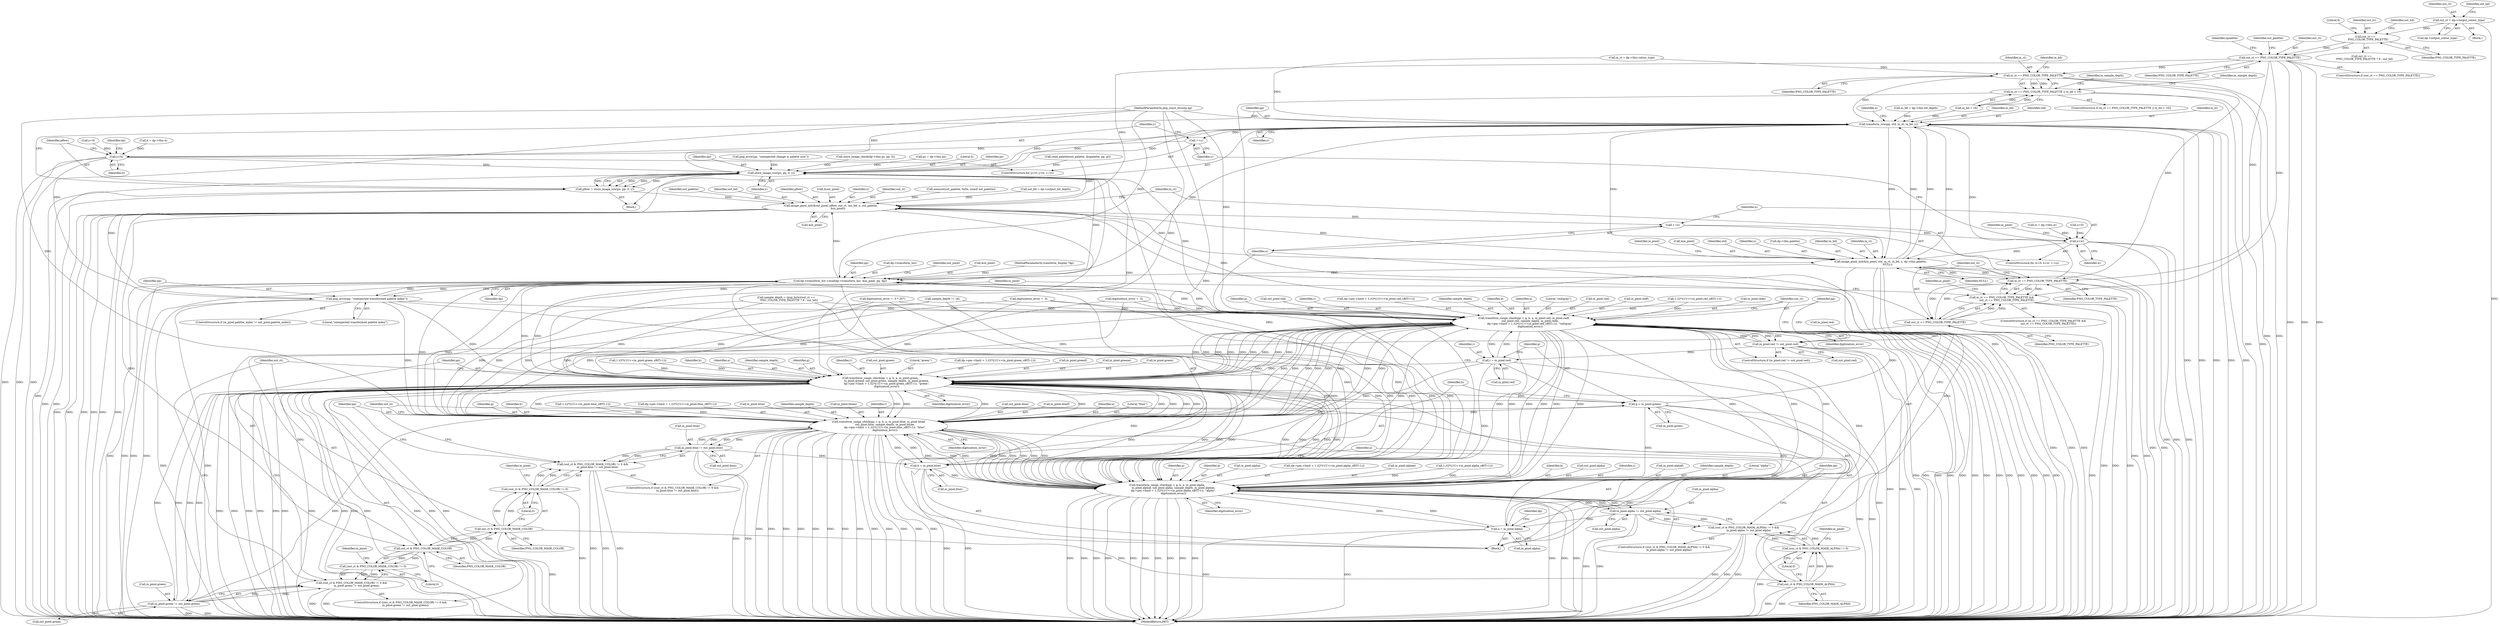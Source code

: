digraph "0_Android_9d4853418ab2f754c2b63e091c29c5529b8b86ca_148@pointer" {
"1000162" [label="(Call,out_ct = dp->output_colour_type)"];
"1000179" [label="(Call,out_ct ==\n       PNG_COLOR_TYPE_PALETTE)"];
"1000238" [label="(Call,out_ct == PNG_COLOR_TYPE_PALETTE)"];
"1000279" [label="(Call,in_ct == PNG_COLOR_TYPE_PALETTE)"];
"1000278" [label="(Call,in_ct == PNG_COLOR_TYPE_PALETTE || in_bd < 16)"];
"1000336" [label="(Call,transform_row(pp, std, in_ct, in_bd, y))"];
"1000323" [label="(Call,++y)"];
"1000320" [label="(Call,y<h)"];
"1000329" [label="(Call,store_image_row(ps, pp, 0, y))"];
"1000327" [label="(Call,pRow = store_image_row(ps, pp, 0, y))"];
"1000426" [label="(Call,image_pixel_init(&out_pixel, pRow, out_ct, out_bd, x, out_palette,\n                 &in_pixel))"];
"1000349" [label="(Call,++x)"];
"1000346" [label="(Call,x<w)"];
"1000358" [label="(Call,image_pixel_init(&in_pixel, std, in_ct, in_bd, x, dp->this.palette,\n                 NULL))"];
"1000418" [label="(Call,dp->transform_list->mod(dp->transform_list, &in_pixel, pp, dp))"];
"1000453" [label="(Call,png_error(pp, \"unexpected transformed palette index\"))"];
"1000464" [label="(Call,transform_range_check(pp, r, g, b, a, in_pixel.red, in_pixel.redf,\n               out_pixel.red, sample_depth, in_pixel.rede,\n               dp->pm->limit + 1./(2*((1U<<in_pixel.red_sBIT)-1)), \"red/gray\",\n               digitization_error))"];
"1000398" [label="(Call,r = in_pixel.red)"];
"1000516" [label="(Call,transform_range_check(pp, r, g, b, a, in_pixel.green,\n               in_pixel.greenf, out_pixel.green, sample_depth, in_pixel.greene,\n               dp->pm->limit + 1./(2*((1U<<in_pixel.green_sBIT)-1)), \"green\",\n               digitization_error))"];
"1000403" [label="(Call,g = in_pixel.green)"];
"1000568" [label="(Call,transform_range_check(pp, r, g, b, a, in_pixel.blue, in_pixel.bluef,\n               out_pixel.blue, sample_depth, in_pixel.bluee,\n               dp->pm->limit + 1./(2*((1U<<in_pixel.blue_sBIT)-1)), \"blue\",\n               digitization_error))"];
"1000408" [label="(Call,b = in_pixel.blue)"];
"1000620" [label="(Call,transform_range_check(pp, r, g, b, a, in_pixel.alpha,\n               in_pixel.alphaf, out_pixel.alpha, sample_depth, in_pixel.alphae,\n               dp->pm->limit + 1./(2*((1U<<in_pixel.alpha_sBIT)-1)), \"alpha\",\n               digitization_error))"];
"1000413" [label="(Call,a = in_pixel.alpha)"];
"1000613" [label="(Call,in_pixel.alpha != out_pixel.alpha)"];
"1000607" [label="(Call,(out_ct & PNG_COLOR_MASK_ALPHA) != 0 &&\n            in_pixel.alpha != out_pixel.alpha)"];
"1000561" [label="(Call,in_pixel.blue != out_pixel.blue)"];
"1000555" [label="(Call,(out_ct & PNG_COLOR_MASK_COLOR) != 0 &&\n            in_pixel.blue != out_pixel.blue)"];
"1000509" [label="(Call,in_pixel.green != out_pixel.green)"];
"1000503" [label="(Call,(out_ct & PNG_COLOR_MASK_COLOR) != 0 &&\n            in_pixel.green != out_pixel.green)"];
"1000457" [label="(Call,in_pixel.red != out_pixel.red)"];
"1000438" [label="(Call,in_ct == PNG_COLOR_TYPE_PALETTE)"];
"1000437" [label="(Call,in_ct == PNG_COLOR_TYPE_PALETTE &&\n            out_ct == PNG_COLOR_TYPE_PALETTE)"];
"1000441" [label="(Call,out_ct == PNG_COLOR_TYPE_PALETTE)"];
"1000505" [label="(Call,out_ct & PNG_COLOR_MASK_COLOR)"];
"1000504" [label="(Call,(out_ct & PNG_COLOR_MASK_COLOR) != 0)"];
"1000557" [label="(Call,out_ct & PNG_COLOR_MASK_COLOR)"];
"1000556" [label="(Call,(out_ct & PNG_COLOR_MASK_COLOR) != 0)"];
"1000609" [label="(Call,out_ct & PNG_COLOR_MASK_ALPHA)"];
"1000608" [label="(Call,(out_ct & PNG_COLOR_MASK_ALPHA) != 0)"];
"1000333" [label="(Identifier,y)"];
"1000580" [label="(Call,out_pixel.blue)"];
"1000556" [label="(Call,(out_ct & PNG_COLOR_MASK_COLOR) != 0)"];
"1000458" [label="(Call,in_pixel.red)"];
"1000467" [label="(Identifier,g)"];
"1000365" [label="(Call,dp->this.palette)"];
"1000327" [label="(Call,pRow = store_image_row(ps, pp, 0, y))"];
"1000320" [label="(Call,y<h)"];
"1000617" [label="(Call,out_pixel.alpha)"];
"1000507" [label="(Identifier,PNG_COLOR_MASK_COLOR)"];
"1000408" [label="(Call,b = in_pixel.blue)"];
"1000341" [label="(Identifier,y)"];
"1000427" [label="(Call,&out_pixel)"];
"1000476" [label="(Call,out_pixel.red)"];
"1000513" [label="(Call,out_pixel.green)"];
"1000568" [label="(Call,transform_range_check(pp, r, g, b, a, in_pixel.blue, in_pixel.bluef,\n               out_pixel.blue, sample_depth, in_pixel.bluee,\n               dp->pm->limit + 1./(2*((1U<<in_pixel.blue_sBIT)-1)), \"blue\",\n               digitization_error))"];
"1000311" [label="(Call,digitization_error = .5 * 257)"];
"1000164" [label="(Call,dp->output_colour_type)"];
"1000506" [label="(Identifier,out_ct)"];
"1000434" [label="(Call,&in_pixel)"];
"1000625" [label="(Identifier,a)"];
"1000615" [label="(Identifier,in_pixel)"];
"1000563" [label="(Identifier,in_pixel)"];
"1000238" [label="(Call,out_ct == PNG_COLOR_TYPE_PALETTE)"];
"1000516" [label="(Call,transform_range_check(pp, r, g, b, a, in_pixel.green,\n               in_pixel.greenf, out_pixel.green, sample_depth, in_pixel.greene,\n               dp->pm->limit + 1./(2*((1U<<in_pixel.green_sBIT)-1)), \"green\",\n               digitization_error))"];
"1000317" [label="(Call,y=0)"];
"1000541" [label="(Call,1./(2*((1U<<in_pixel.green_sBIT)-1)))"];
"1000349" [label="(Call,++x)"];
"1000561" [label="(Call,in_pixel.blue != out_pixel.blue)"];
"1000466" [label="(Identifier,r)"];
"1000162" [label="(Call,out_ct = dp->output_colour_type)"];
"1000249" [label="(Call,read_palette(out_palette, &npalette, pp, pi))"];
"1000121" [label="(Block,)"];
"1000614" [label="(Call,in_pixel.alpha)"];
"1000520" [label="(Identifier,b)"];
"1000577" [label="(Call,in_pixel.bluef)"];
"1000461" [label="(Call,out_pixel.red)"];
"1000323" [label="(Call,++y)"];
"1000432" [label="(Identifier,x)"];
"1000662" [label="(Identifier,dp)"];
"1000337" [label="(Identifier,pp)"];
"1000182" [label="(Literal,8)"];
"1000290" [label="(Identifier,in_sample_depth)"];
"1000322" [label="(Identifier,h)"];
"1000611" [label="(Identifier,PNG_COLOR_MASK_ALPHA)"];
"1000400" [label="(Call,in_pixel.red)"];
"1000266" [label="(Call,digitization_error = .5)"];
"1000483" [label="(Call,dp->pm->limit + 1./(2*((1U<<in_pixel.red_sBIT)-1)))"];
"1000573" [label="(Identifier,a)"];
"1000465" [label="(Identifier,pp)"];
"1000604" [label="(Literal,\"blue\")"];
"1000346" [label="(Call,x<w)"];
"1000362" [label="(Identifier,in_ct)"];
"1000294" [label="(Call,sample_depth != 16)"];
"1000623" [label="(Identifier,g)"];
"1000555" [label="(Call,(out_ct & PNG_COLOR_MASK_COLOR) != 0 &&\n            in_pixel.blue != out_pixel.blue)"];
"1000244" [label="(Identifier,npalette)"];
"1000331" [label="(Identifier,pp)"];
"1000263" [label="(Call,png_error(pp, \"unexpected change in palette size\"))"];
"1000479" [label="(Identifier,sample_depth)"];
"1000621" [label="(Identifier,pp)"];
"1000229" [label="(Call,store_image_check(dp->this.ps, pp, 0))"];
"1000437" [label="(Call,in_ct == PNG_COLOR_TYPE_PALETTE &&\n            out_ct == PNG_COLOR_TYPE_PALETTE)"];
"1000571" [label="(Identifier,g)"];
"1000626" [label="(Call,in_pixel.alpha)"];
"1000440" [label="(Identifier,PNG_COLOR_TYPE_PALETTE)"];
"1000442" [label="(Identifier,out_ct)"];
"1000443" [label="(Identifier,PNG_COLOR_TYPE_PALETTE)"];
"1000358" [label="(Call,image_pixel_init(&in_pixel, std, in_ct, in_bd, x, dp->this.palette,\n                 NULL))"];
"1000572" [label="(Identifier,b)"];
"1000639" [label="(Call,dp->pm->limit + 1./(2*((1U<<in_pixel.alpha_sBIT)-1)))"];
"1000410" [label="(Call,in_pixel.blue)"];
"1000511" [label="(Identifier,in_pixel)"];
"1000321" [label="(Identifier,y)"];
"1000455" [label="(Literal,\"unexpected transformed palette index\")"];
"1000343" [label="(Call,x=0)"];
"1000593" [label="(Call,1./(2*((1U<<in_pixel.blue_sBIT)-1)))"];
"1000328" [label="(Identifier,pRow)"];
"1000278" [label="(Call,in_ct == PNG_COLOR_TYPE_PALETTE || in_bd < 16)"];
"1000502" [label="(ControlStructure,if ((out_ct & PNG_COLOR_MASK_COLOR) != 0 &&\n            in_pixel.green != out_pixel.green))"];
"1000424" [label="(Identifier,pp)"];
"1000439" [label="(Identifier,in_ct)"];
"1000280" [label="(Identifier,in_ct)"];
"1000178" [label="(Call,out_ct ==\n       PNG_COLOR_TYPE_PALETTE ? 8 : out_bd)"];
"1000558" [label="(Identifier,out_ct)"];
"1000553" [label="(Identifier,digitization_error)"];
"1000430" [label="(Identifier,out_ct)"];
"1000468" [label="(Identifier,b)"];
"1000240" [label="(Identifier,PNG_COLOR_TYPE_PALETTE)"];
"1000510" [label="(Call,in_pixel.green)"];
"1000272" [label="(Call,memset(out_palette, 0x5e, sizeof out_palette))"];
"1000667" [label="(MethodReturn,RET)"];
"1000419" [label="(Call,dp->transform_list)"];
"1000168" [label="(Call,out_bd = dp->output_bit_depth)"];
"1000180" [label="(Identifier,out_ct)"];
"1000636" [label="(Call,in_pixel.alphae)"];
"1000373" [label="(Identifier,in_pixel)"];
"1000501" [label="(Identifier,digitization_error)"];
"1000587" [label="(Call,dp->pm->limit + 1./(2*((1U<<in_pixel.blue_sBIT)-1)))"];
"1000517" [label="(Identifier,pp)"];
"1000360" [label="(Identifier,in_pixel)"];
"1000282" [label="(Call,in_bd < 16)"];
"1000370" [label="(Identifier,NULL)"];
"1000344" [label="(Identifier,x)"];
"1000329" [label="(Call,store_image_row(ps, pp, 0, y))"];
"1000363" [label="(Identifier,in_bd)"];
"1000521" [label="(Identifier,a)"];
"1000531" [label="(Identifier,sample_depth)"];
"1000554" [label="(ControlStructure,if ((out_ct & PNG_COLOR_MASK_COLOR) != 0 &&\n            in_pixel.blue != out_pixel.blue))"];
"1000503" [label="(Call,(out_ct & PNG_COLOR_MASK_COLOR) != 0 &&\n            in_pixel.green != out_pixel.green)"];
"1000237" [label="(ControlStructure,if (out_ct == PNG_COLOR_TYPE_PALETTE))"];
"1000415" [label="(Call,in_pixel.alpha)"];
"1000425" [label="(Identifier,dp)"];
"1000420" [label="(Identifier,dp)"];
"1000519" [label="(Identifier,g)"];
"1000130" [label="(Call,in_ct = dp->this.colour_type)"];
"1000347" [label="(Identifier,x)"];
"1000146" [label="(Call,w = dp->this.w)"];
"1000518" [label="(Identifier,r)"];
"1000340" [label="(Identifier,in_bd)"];
"1000433" [label="(Identifier,out_palette)"];
"1000459" [label="(Identifier,in_pixel)"];
"1000414" [label="(Identifier,a)"];
"1000426" [label="(Call,image_pixel_init(&out_pixel, pRow, out_ct, out_bd, x, out_palette,\n                 &in_pixel))"];
"1000348" [label="(Identifier,w)"];
"1000409" [label="(Identifier,b)"];
"1000606" [label="(ControlStructure,if ((out_ct & PNG_COLOR_MASK_ALPHA) != 0 &&\n            in_pixel.alpha != out_pixel.alpha))"];
"1000413" [label="(Call,a = in_pixel.alpha)"];
"1000445" [label="(ControlStructure,if (in_pixel.palette_index != out_pixel.palette_index))"];
"1000403" [label="(Call,g = in_pixel.green)"];
"1000183" [label="(Identifier,out_bd)"];
"1000645" [label="(Call,1./(2*((1U<<in_pixel.alpha_sBIT)-1)))"];
"1000505" [label="(Call,out_ct & PNG_COLOR_MASK_COLOR)"];
"1000338" [label="(Identifier,std)"];
"1000612" [label="(Literal,0)"];
"1000119" [label="(MethodParameterIn,png_const_structp pp)"];
"1000418" [label="(Call,dp->transform_list->mod(dp->transform_list, &in_pixel, pp, dp))"];
"1000163" [label="(Identifier,out_ct)"];
"1000283" [label="(Identifier,in_bd)"];
"1000469" [label="(Identifier,a)"];
"1000500" [label="(Literal,\"red/gray\")"];
"1000509" [label="(Call,in_pixel.green != out_pixel.green)"];
"1000273" [label="(Identifier,out_palette)"];
"1000399" [label="(Identifier,r)"];
"1000431" [label="(Identifier,out_bd)"];
"1000620" [label="(Call,transform_range_check(pp, r, g, b, a, in_pixel.alpha,\n               in_pixel.alphaf, out_pixel.alpha, sample_depth, in_pixel.alphae,\n               dp->pm->limit + 1./(2*((1U<<in_pixel.alpha_sBIT)-1)), \"alpha\",\n               digitization_error))"];
"1000528" [label="(Call,out_pixel.green)"];
"1000552" [label="(Literal,\"green\")"];
"1000339" [label="(Identifier,in_ct)"];
"1000324" [label="(Identifier,y)"];
"1000470" [label="(Call,in_pixel.red)"];
"1000359" [label="(Call,&in_pixel)"];
"1000624" [label="(Identifier,b)"];
"1000181" [label="(Identifier,PNG_COLOR_TYPE_PALETTE)"];
"1000632" [label="(Call,out_pixel.alpha)"];
"1000562" [label="(Call,in_pixel.blue)"];
"1000404" [label="(Identifier,g)"];
"1000560" [label="(Literal,0)"];
"1000179" [label="(Call,out_ct ==\n       PNG_COLOR_TYPE_PALETTE)"];
"1000428" [label="(Identifier,out_pixel)"];
"1000325" [label="(Block,)"];
"1000622" [label="(Identifier,r)"];
"1000473" [label="(Call,in_pixel.redf)"];
"1000565" [label="(Call,out_pixel.blue)"];
"1000307" [label="(Call,digitization_error = .5)"];
"1000422" [label="(Call,&in_pixel)"];
"1000138" [label="(Call,in_bd = dp->this.bit_depth)"];
"1000350" [label="(Identifier,x)"];
"1000429" [label="(Identifier,pRow)"];
"1000629" [label="(Call,in_pixel.alphaf)"];
"1000557" [label="(Call,out_ct & PNG_COLOR_MASK_COLOR)"];
"1000174" [label="(Call,sample_depth = (png_byte)(out_ct ==\n       PNG_COLOR_TYPE_PALETTE ? 8 : out_bd))"];
"1000535" [label="(Call,dp->pm->limit + 1./(2*((1U<<in_pixel.green_sBIT)-1)))"];
"1000574" [label="(Call,in_pixel.blue)"];
"1000525" [label="(Call,in_pixel.greenf)"];
"1000610" [label="(Identifier,out_ct)"];
"1000657" [label="(Identifier,digitization_error)"];
"1000448" [label="(Identifier,in_pixel)"];
"1000456" [label="(ControlStructure,if (in_pixel.red != out_pixel.red))"];
"1000342" [label="(ControlStructure,for (x=0; x<w; ++x))"];
"1000583" [label="(Identifier,sample_depth)"];
"1000398" [label="(Call,r = in_pixel.red)"];
"1000489" [label="(Call,1./(2*((1U<<in_pixel.red_sBIT)-1)))"];
"1000504" [label="(Call,(out_ct & PNG_COLOR_MASK_COLOR) != 0)"];
"1000281" [label="(Identifier,PNG_COLOR_TYPE_PALETTE)"];
"1000457" [label="(Call,in_pixel.red != out_pixel.red)"];
"1000405" [label="(Call,in_pixel.green)"];
"1000438" [label="(Call,in_ct == PNG_COLOR_TYPE_PALETTE)"];
"1000454" [label="(Identifier,pp)"];
"1000613" [label="(Call,in_pixel.alpha != out_pixel.alpha)"];
"1000635" [label="(Identifier,sample_depth)"];
"1000169" [label="(Identifier,out_bd)"];
"1000609" [label="(Call,out_ct & PNG_COLOR_MASK_ALPHA)"];
"1000584" [label="(Call,in_pixel.bluee)"];
"1000453" [label="(Call,png_error(pp, \"unexpected transformed palette index\"))"];
"1000569" [label="(Identifier,pp)"];
"1000441" [label="(Call,out_ct == PNG_COLOR_TYPE_PALETTE)"];
"1000436" [label="(ControlStructure,if (in_ct == PNG_COLOR_TYPE_PALETTE &&\n            out_ct == PNG_COLOR_TYPE_PALETTE))"];
"1000122" [label="(Call,ps = dp->this.ps)"];
"1000605" [label="(Identifier,digitization_error)"];
"1000279" [label="(Call,in_ct == PNG_COLOR_TYPE_PALETTE)"];
"1000480" [label="(Call,in_pixel.rede)"];
"1000508" [label="(Literal,0)"];
"1000336" [label="(Call,transform_row(pp, std, in_ct, in_bd, y))"];
"1000464" [label="(Call,transform_range_check(pp, r, g, b, a, in_pixel.red, in_pixel.redf,\n               out_pixel.red, sample_depth, in_pixel.rede,\n               dp->pm->limit + 1./(2*((1U<<in_pixel.red_sBIT)-1)), \"red/gray\",\n               digitization_error))"];
"1000607" [label="(Call,(out_ct & PNG_COLOR_MASK_ALPHA) != 0 &&\n            in_pixel.alpha != out_pixel.alpha)"];
"1000570" [label="(Identifier,r)"];
"1000361" [label="(Identifier,std)"];
"1000286" [label="(Identifier,in_sample_depth)"];
"1000332" [label="(Literal,0)"];
"1000330" [label="(Identifier,ps)"];
"1000154" [label="(Call,h = dp->this.h)"];
"1000118" [label="(MethodParameterIn,transform_display *dp)"];
"1000559" [label="(Identifier,PNG_COLOR_MASK_COLOR)"];
"1000316" [label="(ControlStructure,for (y=0; y<h; ++y))"];
"1000277" [label="(ControlStructure,if (in_ct == PNG_COLOR_TYPE_PALETTE || in_bd < 16))"];
"1000532" [label="(Call,in_pixel.greene)"];
"1000351" [label="(Block,)"];
"1000656" [label="(Literal,\"alpha\")"];
"1000608" [label="(Call,(out_ct & PNG_COLOR_MASK_ALPHA) != 0)"];
"1000239" [label="(Identifier,out_ct)"];
"1000522" [label="(Call,in_pixel.green)"];
"1000364" [label="(Identifier,x)"];
"1000162" -> "1000121"  [label="AST: "];
"1000162" -> "1000164"  [label="CFG: "];
"1000163" -> "1000162"  [label="AST: "];
"1000164" -> "1000162"  [label="AST: "];
"1000169" -> "1000162"  [label="CFG: "];
"1000162" -> "1000667"  [label="DDG: "];
"1000162" -> "1000179"  [label="DDG: "];
"1000179" -> "1000178"  [label="AST: "];
"1000179" -> "1000181"  [label="CFG: "];
"1000180" -> "1000179"  [label="AST: "];
"1000181" -> "1000179"  [label="AST: "];
"1000182" -> "1000179"  [label="CFG: "];
"1000183" -> "1000179"  [label="CFG: "];
"1000179" -> "1000238"  [label="DDG: "];
"1000179" -> "1000238"  [label="DDG: "];
"1000238" -> "1000237"  [label="AST: "];
"1000238" -> "1000240"  [label="CFG: "];
"1000239" -> "1000238"  [label="AST: "];
"1000240" -> "1000238"  [label="AST: "];
"1000244" -> "1000238"  [label="CFG: "];
"1000273" -> "1000238"  [label="CFG: "];
"1000238" -> "1000667"  [label="DDG: "];
"1000238" -> "1000667"  [label="DDG: "];
"1000238" -> "1000667"  [label="DDG: "];
"1000238" -> "1000279"  [label="DDG: "];
"1000238" -> "1000426"  [label="DDG: "];
"1000238" -> "1000438"  [label="DDG: "];
"1000238" -> "1000437"  [label="DDG: "];
"1000279" -> "1000278"  [label="AST: "];
"1000279" -> "1000281"  [label="CFG: "];
"1000280" -> "1000279"  [label="AST: "];
"1000281" -> "1000279"  [label="AST: "];
"1000283" -> "1000279"  [label="CFG: "];
"1000278" -> "1000279"  [label="CFG: "];
"1000279" -> "1000667"  [label="DDG: "];
"1000279" -> "1000667"  [label="DDG: "];
"1000279" -> "1000278"  [label="DDG: "];
"1000279" -> "1000278"  [label="DDG: "];
"1000130" -> "1000279"  [label="DDG: "];
"1000279" -> "1000336"  [label="DDG: "];
"1000279" -> "1000438"  [label="DDG: "];
"1000278" -> "1000277"  [label="AST: "];
"1000278" -> "1000282"  [label="CFG: "];
"1000282" -> "1000278"  [label="AST: "];
"1000286" -> "1000278"  [label="CFG: "];
"1000290" -> "1000278"  [label="CFG: "];
"1000278" -> "1000667"  [label="DDG: "];
"1000278" -> "1000667"  [label="DDG: "];
"1000278" -> "1000667"  [label="DDG: "];
"1000282" -> "1000278"  [label="DDG: "];
"1000282" -> "1000278"  [label="DDG: "];
"1000336" -> "1000325"  [label="AST: "];
"1000336" -> "1000341"  [label="CFG: "];
"1000337" -> "1000336"  [label="AST: "];
"1000338" -> "1000336"  [label="AST: "];
"1000339" -> "1000336"  [label="AST: "];
"1000340" -> "1000336"  [label="AST: "];
"1000341" -> "1000336"  [label="AST: "];
"1000344" -> "1000336"  [label="CFG: "];
"1000336" -> "1000667"  [label="DDG: "];
"1000336" -> "1000667"  [label="DDG: "];
"1000336" -> "1000667"  [label="DDG: "];
"1000336" -> "1000667"  [label="DDG: "];
"1000336" -> "1000667"  [label="DDG: "];
"1000336" -> "1000323"  [label="DDG: "];
"1000336" -> "1000329"  [label="DDG: "];
"1000329" -> "1000336"  [label="DDG: "];
"1000329" -> "1000336"  [label="DDG: "];
"1000119" -> "1000336"  [label="DDG: "];
"1000358" -> "1000336"  [label="DDG: "];
"1000358" -> "1000336"  [label="DDG: "];
"1000438" -> "1000336"  [label="DDG: "];
"1000130" -> "1000336"  [label="DDG: "];
"1000138" -> "1000336"  [label="DDG: "];
"1000282" -> "1000336"  [label="DDG: "];
"1000336" -> "1000358"  [label="DDG: "];
"1000336" -> "1000358"  [label="DDG: "];
"1000336" -> "1000358"  [label="DDG: "];
"1000336" -> "1000418"  [label="DDG: "];
"1000323" -> "1000316"  [label="AST: "];
"1000323" -> "1000324"  [label="CFG: "];
"1000324" -> "1000323"  [label="AST: "];
"1000321" -> "1000323"  [label="CFG: "];
"1000323" -> "1000320"  [label="DDG: "];
"1000320" -> "1000316"  [label="AST: "];
"1000320" -> "1000322"  [label="CFG: "];
"1000321" -> "1000320"  [label="AST: "];
"1000322" -> "1000320"  [label="AST: "];
"1000328" -> "1000320"  [label="CFG: "];
"1000662" -> "1000320"  [label="CFG: "];
"1000320" -> "1000667"  [label="DDG: "];
"1000320" -> "1000667"  [label="DDG: "];
"1000320" -> "1000667"  [label="DDG: "];
"1000317" -> "1000320"  [label="DDG: "];
"1000154" -> "1000320"  [label="DDG: "];
"1000320" -> "1000329"  [label="DDG: "];
"1000329" -> "1000327"  [label="AST: "];
"1000329" -> "1000333"  [label="CFG: "];
"1000330" -> "1000329"  [label="AST: "];
"1000331" -> "1000329"  [label="AST: "];
"1000332" -> "1000329"  [label="AST: "];
"1000333" -> "1000329"  [label="AST: "];
"1000327" -> "1000329"  [label="CFG: "];
"1000329" -> "1000667"  [label="DDG: "];
"1000329" -> "1000327"  [label="DDG: "];
"1000329" -> "1000327"  [label="DDG: "];
"1000329" -> "1000327"  [label="DDG: "];
"1000329" -> "1000327"  [label="DDG: "];
"1000122" -> "1000329"  [label="DDG: "];
"1000620" -> "1000329"  [label="DDG: "];
"1000263" -> "1000329"  [label="DDG: "];
"1000418" -> "1000329"  [label="DDG: "];
"1000453" -> "1000329"  [label="DDG: "];
"1000568" -> "1000329"  [label="DDG: "];
"1000464" -> "1000329"  [label="DDG: "];
"1000249" -> "1000329"  [label="DDG: "];
"1000229" -> "1000329"  [label="DDG: "];
"1000516" -> "1000329"  [label="DDG: "];
"1000119" -> "1000329"  [label="DDG: "];
"1000327" -> "1000325"  [label="AST: "];
"1000328" -> "1000327"  [label="AST: "];
"1000337" -> "1000327"  [label="CFG: "];
"1000327" -> "1000667"  [label="DDG: "];
"1000327" -> "1000667"  [label="DDG: "];
"1000327" -> "1000426"  [label="DDG: "];
"1000426" -> "1000351"  [label="AST: "];
"1000426" -> "1000434"  [label="CFG: "];
"1000427" -> "1000426"  [label="AST: "];
"1000429" -> "1000426"  [label="AST: "];
"1000430" -> "1000426"  [label="AST: "];
"1000431" -> "1000426"  [label="AST: "];
"1000432" -> "1000426"  [label="AST: "];
"1000433" -> "1000426"  [label="AST: "];
"1000434" -> "1000426"  [label="AST: "];
"1000439" -> "1000426"  [label="CFG: "];
"1000426" -> "1000667"  [label="DDG: "];
"1000426" -> "1000667"  [label="DDG: "];
"1000426" -> "1000667"  [label="DDG: "];
"1000426" -> "1000667"  [label="DDG: "];
"1000426" -> "1000667"  [label="DDG: "];
"1000426" -> "1000667"  [label="DDG: "];
"1000426" -> "1000349"  [label="DDG: "];
"1000426" -> "1000358"  [label="DDG: "];
"1000609" -> "1000426"  [label="DDG: "];
"1000168" -> "1000426"  [label="DDG: "];
"1000358" -> "1000426"  [label="DDG: "];
"1000272" -> "1000426"  [label="DDG: "];
"1000249" -> "1000426"  [label="DDG: "];
"1000418" -> "1000426"  [label="DDG: "];
"1000426" -> "1000441"  [label="DDG: "];
"1000426" -> "1000505"  [label="DDG: "];
"1000349" -> "1000342"  [label="AST: "];
"1000349" -> "1000350"  [label="CFG: "];
"1000350" -> "1000349"  [label="AST: "];
"1000347" -> "1000349"  [label="CFG: "];
"1000349" -> "1000346"  [label="DDG: "];
"1000346" -> "1000342"  [label="AST: "];
"1000346" -> "1000348"  [label="CFG: "];
"1000347" -> "1000346"  [label="AST: "];
"1000348" -> "1000346"  [label="AST: "];
"1000360" -> "1000346"  [label="CFG: "];
"1000324" -> "1000346"  [label="CFG: "];
"1000346" -> "1000667"  [label="DDG: "];
"1000346" -> "1000667"  [label="DDG: "];
"1000346" -> "1000667"  [label="DDG: "];
"1000343" -> "1000346"  [label="DDG: "];
"1000146" -> "1000346"  [label="DDG: "];
"1000346" -> "1000358"  [label="DDG: "];
"1000358" -> "1000351"  [label="AST: "];
"1000358" -> "1000370"  [label="CFG: "];
"1000359" -> "1000358"  [label="AST: "];
"1000361" -> "1000358"  [label="AST: "];
"1000362" -> "1000358"  [label="AST: "];
"1000363" -> "1000358"  [label="AST: "];
"1000364" -> "1000358"  [label="AST: "];
"1000365" -> "1000358"  [label="AST: "];
"1000370" -> "1000358"  [label="AST: "];
"1000373" -> "1000358"  [label="CFG: "];
"1000358" -> "1000667"  [label="DDG: "];
"1000358" -> "1000667"  [label="DDG: "];
"1000358" -> "1000667"  [label="DDG: "];
"1000358" -> "1000667"  [label="DDG: "];
"1000358" -> "1000667"  [label="DDG: "];
"1000438" -> "1000358"  [label="DDG: "];
"1000358" -> "1000418"  [label="DDG: "];
"1000358" -> "1000438"  [label="DDG: "];
"1000418" -> "1000351"  [label="AST: "];
"1000418" -> "1000425"  [label="CFG: "];
"1000419" -> "1000418"  [label="AST: "];
"1000422" -> "1000418"  [label="AST: "];
"1000424" -> "1000418"  [label="AST: "];
"1000425" -> "1000418"  [label="AST: "];
"1000428" -> "1000418"  [label="CFG: "];
"1000418" -> "1000667"  [label="DDG: "];
"1000418" -> "1000667"  [label="DDG: "];
"1000418" -> "1000667"  [label="DDG: "];
"1000418" -> "1000667"  [label="DDG: "];
"1000620" -> "1000418"  [label="DDG: "];
"1000453" -> "1000418"  [label="DDG: "];
"1000568" -> "1000418"  [label="DDG: "];
"1000464" -> "1000418"  [label="DDG: "];
"1000516" -> "1000418"  [label="DDG: "];
"1000119" -> "1000418"  [label="DDG: "];
"1000118" -> "1000418"  [label="DDG: "];
"1000418" -> "1000453"  [label="DDG: "];
"1000418" -> "1000464"  [label="DDG: "];
"1000418" -> "1000516"  [label="DDG: "];
"1000418" -> "1000568"  [label="DDG: "];
"1000418" -> "1000620"  [label="DDG: "];
"1000453" -> "1000445"  [label="AST: "];
"1000453" -> "1000455"  [label="CFG: "];
"1000454" -> "1000453"  [label="AST: "];
"1000455" -> "1000453"  [label="AST: "];
"1000459" -> "1000453"  [label="CFG: "];
"1000453" -> "1000667"  [label="DDG: "];
"1000453" -> "1000667"  [label="DDG: "];
"1000119" -> "1000453"  [label="DDG: "];
"1000453" -> "1000464"  [label="DDG: "];
"1000453" -> "1000516"  [label="DDG: "];
"1000453" -> "1000568"  [label="DDG: "];
"1000453" -> "1000620"  [label="DDG: "];
"1000464" -> "1000456"  [label="AST: "];
"1000464" -> "1000501"  [label="CFG: "];
"1000465" -> "1000464"  [label="AST: "];
"1000466" -> "1000464"  [label="AST: "];
"1000467" -> "1000464"  [label="AST: "];
"1000468" -> "1000464"  [label="AST: "];
"1000469" -> "1000464"  [label="AST: "];
"1000470" -> "1000464"  [label="AST: "];
"1000473" -> "1000464"  [label="AST: "];
"1000476" -> "1000464"  [label="AST: "];
"1000479" -> "1000464"  [label="AST: "];
"1000480" -> "1000464"  [label="AST: "];
"1000483" -> "1000464"  [label="AST: "];
"1000500" -> "1000464"  [label="AST: "];
"1000501" -> "1000464"  [label="AST: "];
"1000506" -> "1000464"  [label="CFG: "];
"1000464" -> "1000667"  [label="DDG: "];
"1000464" -> "1000667"  [label="DDG: "];
"1000464" -> "1000667"  [label="DDG: "];
"1000464" -> "1000667"  [label="DDG: "];
"1000464" -> "1000667"  [label="DDG: "];
"1000464" -> "1000667"  [label="DDG: "];
"1000464" -> "1000667"  [label="DDG: "];
"1000464" -> "1000667"  [label="DDG: "];
"1000464" -> "1000667"  [label="DDG: "];
"1000464" -> "1000667"  [label="DDG: "];
"1000464" -> "1000667"  [label="DDG: "];
"1000464" -> "1000667"  [label="DDG: "];
"1000464" -> "1000667"  [label="DDG: "];
"1000464" -> "1000398"  [label="DDG: "];
"1000464" -> "1000457"  [label="DDG: "];
"1000464" -> "1000457"  [label="DDG: "];
"1000119" -> "1000464"  [label="DDG: "];
"1000398" -> "1000464"  [label="DDG: "];
"1000403" -> "1000464"  [label="DDG: "];
"1000408" -> "1000464"  [label="DDG: "];
"1000413" -> "1000464"  [label="DDG: "];
"1000457" -> "1000464"  [label="DDG: "];
"1000457" -> "1000464"  [label="DDG: "];
"1000568" -> "1000464"  [label="DDG: "];
"1000568" -> "1000464"  [label="DDG: "];
"1000516" -> "1000464"  [label="DDG: "];
"1000516" -> "1000464"  [label="DDG: "];
"1000620" -> "1000464"  [label="DDG: "];
"1000620" -> "1000464"  [label="DDG: "];
"1000294" -> "1000464"  [label="DDG: "];
"1000174" -> "1000464"  [label="DDG: "];
"1000489" -> "1000464"  [label="DDG: "];
"1000489" -> "1000464"  [label="DDG: "];
"1000266" -> "1000464"  [label="DDG: "];
"1000307" -> "1000464"  [label="DDG: "];
"1000311" -> "1000464"  [label="DDG: "];
"1000464" -> "1000516"  [label="DDG: "];
"1000464" -> "1000516"  [label="DDG: "];
"1000464" -> "1000516"  [label="DDG: "];
"1000464" -> "1000516"  [label="DDG: "];
"1000464" -> "1000516"  [label="DDG: "];
"1000464" -> "1000516"  [label="DDG: "];
"1000464" -> "1000516"  [label="DDG: "];
"1000464" -> "1000568"  [label="DDG: "];
"1000464" -> "1000568"  [label="DDG: "];
"1000464" -> "1000568"  [label="DDG: "];
"1000464" -> "1000568"  [label="DDG: "];
"1000464" -> "1000568"  [label="DDG: "];
"1000464" -> "1000568"  [label="DDG: "];
"1000464" -> "1000568"  [label="DDG: "];
"1000464" -> "1000620"  [label="DDG: "];
"1000464" -> "1000620"  [label="DDG: "];
"1000464" -> "1000620"  [label="DDG: "];
"1000464" -> "1000620"  [label="DDG: "];
"1000464" -> "1000620"  [label="DDG: "];
"1000464" -> "1000620"  [label="DDG: "];
"1000464" -> "1000620"  [label="DDG: "];
"1000398" -> "1000351"  [label="AST: "];
"1000398" -> "1000400"  [label="CFG: "];
"1000399" -> "1000398"  [label="AST: "];
"1000400" -> "1000398"  [label="AST: "];
"1000404" -> "1000398"  [label="CFG: "];
"1000398" -> "1000667"  [label="DDG: "];
"1000457" -> "1000398"  [label="DDG: "];
"1000398" -> "1000516"  [label="DDG: "];
"1000398" -> "1000568"  [label="DDG: "];
"1000398" -> "1000620"  [label="DDG: "];
"1000516" -> "1000502"  [label="AST: "];
"1000516" -> "1000553"  [label="CFG: "];
"1000517" -> "1000516"  [label="AST: "];
"1000518" -> "1000516"  [label="AST: "];
"1000519" -> "1000516"  [label="AST: "];
"1000520" -> "1000516"  [label="AST: "];
"1000521" -> "1000516"  [label="AST: "];
"1000522" -> "1000516"  [label="AST: "];
"1000525" -> "1000516"  [label="AST: "];
"1000528" -> "1000516"  [label="AST: "];
"1000531" -> "1000516"  [label="AST: "];
"1000532" -> "1000516"  [label="AST: "];
"1000535" -> "1000516"  [label="AST: "];
"1000552" -> "1000516"  [label="AST: "];
"1000553" -> "1000516"  [label="AST: "];
"1000558" -> "1000516"  [label="CFG: "];
"1000516" -> "1000667"  [label="DDG: "];
"1000516" -> "1000667"  [label="DDG: "];
"1000516" -> "1000667"  [label="DDG: "];
"1000516" -> "1000667"  [label="DDG: "];
"1000516" -> "1000667"  [label="DDG: "];
"1000516" -> "1000667"  [label="DDG: "];
"1000516" -> "1000667"  [label="DDG: "];
"1000516" -> "1000667"  [label="DDG: "];
"1000516" -> "1000667"  [label="DDG: "];
"1000516" -> "1000667"  [label="DDG: "];
"1000516" -> "1000667"  [label="DDG: "];
"1000516" -> "1000667"  [label="DDG: "];
"1000516" -> "1000667"  [label="DDG: "];
"1000516" -> "1000403"  [label="DDG: "];
"1000516" -> "1000509"  [label="DDG: "];
"1000516" -> "1000509"  [label="DDG: "];
"1000119" -> "1000516"  [label="DDG: "];
"1000403" -> "1000516"  [label="DDG: "];
"1000408" -> "1000516"  [label="DDG: "];
"1000413" -> "1000516"  [label="DDG: "];
"1000509" -> "1000516"  [label="DDG: "];
"1000509" -> "1000516"  [label="DDG: "];
"1000568" -> "1000516"  [label="DDG: "];
"1000568" -> "1000516"  [label="DDG: "];
"1000620" -> "1000516"  [label="DDG: "];
"1000620" -> "1000516"  [label="DDG: "];
"1000294" -> "1000516"  [label="DDG: "];
"1000174" -> "1000516"  [label="DDG: "];
"1000541" -> "1000516"  [label="DDG: "];
"1000541" -> "1000516"  [label="DDG: "];
"1000266" -> "1000516"  [label="DDG: "];
"1000307" -> "1000516"  [label="DDG: "];
"1000311" -> "1000516"  [label="DDG: "];
"1000516" -> "1000568"  [label="DDG: "];
"1000516" -> "1000568"  [label="DDG: "];
"1000516" -> "1000568"  [label="DDG: "];
"1000516" -> "1000568"  [label="DDG: "];
"1000516" -> "1000568"  [label="DDG: "];
"1000516" -> "1000568"  [label="DDG: "];
"1000516" -> "1000568"  [label="DDG: "];
"1000516" -> "1000620"  [label="DDG: "];
"1000516" -> "1000620"  [label="DDG: "];
"1000516" -> "1000620"  [label="DDG: "];
"1000516" -> "1000620"  [label="DDG: "];
"1000516" -> "1000620"  [label="DDG: "];
"1000516" -> "1000620"  [label="DDG: "];
"1000516" -> "1000620"  [label="DDG: "];
"1000403" -> "1000351"  [label="AST: "];
"1000403" -> "1000405"  [label="CFG: "];
"1000404" -> "1000403"  [label="AST: "];
"1000405" -> "1000403"  [label="AST: "];
"1000409" -> "1000403"  [label="CFG: "];
"1000403" -> "1000667"  [label="DDG: "];
"1000403" -> "1000667"  [label="DDG: "];
"1000509" -> "1000403"  [label="DDG: "];
"1000403" -> "1000568"  [label="DDG: "];
"1000403" -> "1000620"  [label="DDG: "];
"1000568" -> "1000554"  [label="AST: "];
"1000568" -> "1000605"  [label="CFG: "];
"1000569" -> "1000568"  [label="AST: "];
"1000570" -> "1000568"  [label="AST: "];
"1000571" -> "1000568"  [label="AST: "];
"1000572" -> "1000568"  [label="AST: "];
"1000573" -> "1000568"  [label="AST: "];
"1000574" -> "1000568"  [label="AST: "];
"1000577" -> "1000568"  [label="AST: "];
"1000580" -> "1000568"  [label="AST: "];
"1000583" -> "1000568"  [label="AST: "];
"1000584" -> "1000568"  [label="AST: "];
"1000587" -> "1000568"  [label="AST: "];
"1000604" -> "1000568"  [label="AST: "];
"1000605" -> "1000568"  [label="AST: "];
"1000610" -> "1000568"  [label="CFG: "];
"1000568" -> "1000667"  [label="DDG: "];
"1000568" -> "1000667"  [label="DDG: "];
"1000568" -> "1000667"  [label="DDG: "];
"1000568" -> "1000667"  [label="DDG: "];
"1000568" -> "1000667"  [label="DDG: "];
"1000568" -> "1000667"  [label="DDG: "];
"1000568" -> "1000667"  [label="DDG: "];
"1000568" -> "1000667"  [label="DDG: "];
"1000568" -> "1000667"  [label="DDG: "];
"1000568" -> "1000667"  [label="DDG: "];
"1000568" -> "1000667"  [label="DDG: "];
"1000568" -> "1000667"  [label="DDG: "];
"1000568" -> "1000667"  [label="DDG: "];
"1000568" -> "1000408"  [label="DDG: "];
"1000568" -> "1000561"  [label="DDG: "];
"1000568" -> "1000561"  [label="DDG: "];
"1000119" -> "1000568"  [label="DDG: "];
"1000408" -> "1000568"  [label="DDG: "];
"1000413" -> "1000568"  [label="DDG: "];
"1000561" -> "1000568"  [label="DDG: "];
"1000561" -> "1000568"  [label="DDG: "];
"1000620" -> "1000568"  [label="DDG: "];
"1000620" -> "1000568"  [label="DDG: "];
"1000294" -> "1000568"  [label="DDG: "];
"1000174" -> "1000568"  [label="DDG: "];
"1000593" -> "1000568"  [label="DDG: "];
"1000593" -> "1000568"  [label="DDG: "];
"1000266" -> "1000568"  [label="DDG: "];
"1000307" -> "1000568"  [label="DDG: "];
"1000311" -> "1000568"  [label="DDG: "];
"1000568" -> "1000620"  [label="DDG: "];
"1000568" -> "1000620"  [label="DDG: "];
"1000568" -> "1000620"  [label="DDG: "];
"1000568" -> "1000620"  [label="DDG: "];
"1000568" -> "1000620"  [label="DDG: "];
"1000568" -> "1000620"  [label="DDG: "];
"1000568" -> "1000620"  [label="DDG: "];
"1000408" -> "1000351"  [label="AST: "];
"1000408" -> "1000410"  [label="CFG: "];
"1000409" -> "1000408"  [label="AST: "];
"1000410" -> "1000408"  [label="AST: "];
"1000414" -> "1000408"  [label="CFG: "];
"1000408" -> "1000667"  [label="DDG: "];
"1000408" -> "1000667"  [label="DDG: "];
"1000561" -> "1000408"  [label="DDG: "];
"1000408" -> "1000620"  [label="DDG: "];
"1000620" -> "1000606"  [label="AST: "];
"1000620" -> "1000657"  [label="CFG: "];
"1000621" -> "1000620"  [label="AST: "];
"1000622" -> "1000620"  [label="AST: "];
"1000623" -> "1000620"  [label="AST: "];
"1000624" -> "1000620"  [label="AST: "];
"1000625" -> "1000620"  [label="AST: "];
"1000626" -> "1000620"  [label="AST: "];
"1000629" -> "1000620"  [label="AST: "];
"1000632" -> "1000620"  [label="AST: "];
"1000635" -> "1000620"  [label="AST: "];
"1000636" -> "1000620"  [label="AST: "];
"1000639" -> "1000620"  [label="AST: "];
"1000656" -> "1000620"  [label="AST: "];
"1000657" -> "1000620"  [label="AST: "];
"1000350" -> "1000620"  [label="CFG: "];
"1000620" -> "1000667"  [label="DDG: "];
"1000620" -> "1000667"  [label="DDG: "];
"1000620" -> "1000667"  [label="DDG: "];
"1000620" -> "1000667"  [label="DDG: "];
"1000620" -> "1000667"  [label="DDG: "];
"1000620" -> "1000667"  [label="DDG: "];
"1000620" -> "1000667"  [label="DDG: "];
"1000620" -> "1000667"  [label="DDG: "];
"1000620" -> "1000667"  [label="DDG: "];
"1000620" -> "1000667"  [label="DDG: "];
"1000620" -> "1000667"  [label="DDG: "];
"1000620" -> "1000667"  [label="DDG: "];
"1000620" -> "1000667"  [label="DDG: "];
"1000620" -> "1000413"  [label="DDG: "];
"1000620" -> "1000613"  [label="DDG: "];
"1000620" -> "1000613"  [label="DDG: "];
"1000119" -> "1000620"  [label="DDG: "];
"1000413" -> "1000620"  [label="DDG: "];
"1000613" -> "1000620"  [label="DDG: "];
"1000613" -> "1000620"  [label="DDG: "];
"1000294" -> "1000620"  [label="DDG: "];
"1000174" -> "1000620"  [label="DDG: "];
"1000645" -> "1000620"  [label="DDG: "];
"1000645" -> "1000620"  [label="DDG: "];
"1000266" -> "1000620"  [label="DDG: "];
"1000307" -> "1000620"  [label="DDG: "];
"1000311" -> "1000620"  [label="DDG: "];
"1000413" -> "1000351"  [label="AST: "];
"1000413" -> "1000415"  [label="CFG: "];
"1000414" -> "1000413"  [label="AST: "];
"1000415" -> "1000413"  [label="AST: "];
"1000420" -> "1000413"  [label="CFG: "];
"1000413" -> "1000667"  [label="DDG: "];
"1000413" -> "1000667"  [label="DDG: "];
"1000613" -> "1000413"  [label="DDG: "];
"1000613" -> "1000607"  [label="AST: "];
"1000613" -> "1000617"  [label="CFG: "];
"1000614" -> "1000613"  [label="AST: "];
"1000617" -> "1000613"  [label="AST: "];
"1000607" -> "1000613"  [label="CFG: "];
"1000613" -> "1000667"  [label="DDG: "];
"1000613" -> "1000667"  [label="DDG: "];
"1000613" -> "1000607"  [label="DDG: "];
"1000613" -> "1000607"  [label="DDG: "];
"1000607" -> "1000606"  [label="AST: "];
"1000607" -> "1000608"  [label="CFG: "];
"1000608" -> "1000607"  [label="AST: "];
"1000621" -> "1000607"  [label="CFG: "];
"1000350" -> "1000607"  [label="CFG: "];
"1000607" -> "1000667"  [label="DDG: "];
"1000607" -> "1000667"  [label="DDG: "];
"1000607" -> "1000667"  [label="DDG: "];
"1000608" -> "1000607"  [label="DDG: "];
"1000608" -> "1000607"  [label="DDG: "];
"1000561" -> "1000555"  [label="AST: "];
"1000561" -> "1000565"  [label="CFG: "];
"1000562" -> "1000561"  [label="AST: "];
"1000565" -> "1000561"  [label="AST: "];
"1000555" -> "1000561"  [label="CFG: "];
"1000561" -> "1000667"  [label="DDG: "];
"1000561" -> "1000667"  [label="DDG: "];
"1000561" -> "1000555"  [label="DDG: "];
"1000561" -> "1000555"  [label="DDG: "];
"1000555" -> "1000554"  [label="AST: "];
"1000555" -> "1000556"  [label="CFG: "];
"1000556" -> "1000555"  [label="AST: "];
"1000569" -> "1000555"  [label="CFG: "];
"1000610" -> "1000555"  [label="CFG: "];
"1000555" -> "1000667"  [label="DDG: "];
"1000555" -> "1000667"  [label="DDG: "];
"1000555" -> "1000667"  [label="DDG: "];
"1000556" -> "1000555"  [label="DDG: "];
"1000556" -> "1000555"  [label="DDG: "];
"1000509" -> "1000503"  [label="AST: "];
"1000509" -> "1000513"  [label="CFG: "];
"1000510" -> "1000509"  [label="AST: "];
"1000513" -> "1000509"  [label="AST: "];
"1000503" -> "1000509"  [label="CFG: "];
"1000509" -> "1000667"  [label="DDG: "];
"1000509" -> "1000667"  [label="DDG: "];
"1000509" -> "1000503"  [label="DDG: "];
"1000509" -> "1000503"  [label="DDG: "];
"1000503" -> "1000502"  [label="AST: "];
"1000503" -> "1000504"  [label="CFG: "];
"1000504" -> "1000503"  [label="AST: "];
"1000517" -> "1000503"  [label="CFG: "];
"1000558" -> "1000503"  [label="CFG: "];
"1000503" -> "1000667"  [label="DDG: "];
"1000503" -> "1000667"  [label="DDG: "];
"1000504" -> "1000503"  [label="DDG: "];
"1000504" -> "1000503"  [label="DDG: "];
"1000457" -> "1000456"  [label="AST: "];
"1000457" -> "1000461"  [label="CFG: "];
"1000458" -> "1000457"  [label="AST: "];
"1000461" -> "1000457"  [label="AST: "];
"1000465" -> "1000457"  [label="CFG: "];
"1000506" -> "1000457"  [label="CFG: "];
"1000457" -> "1000667"  [label="DDG: "];
"1000457" -> "1000667"  [label="DDG: "];
"1000457" -> "1000667"  [label="DDG: "];
"1000438" -> "1000437"  [label="AST: "];
"1000438" -> "1000440"  [label="CFG: "];
"1000439" -> "1000438"  [label="AST: "];
"1000440" -> "1000438"  [label="AST: "];
"1000442" -> "1000438"  [label="CFG: "];
"1000437" -> "1000438"  [label="CFG: "];
"1000438" -> "1000667"  [label="DDG: "];
"1000438" -> "1000667"  [label="DDG: "];
"1000438" -> "1000437"  [label="DDG: "];
"1000438" -> "1000437"  [label="DDG: "];
"1000441" -> "1000438"  [label="DDG: "];
"1000438" -> "1000441"  [label="DDG: "];
"1000437" -> "1000436"  [label="AST: "];
"1000437" -> "1000441"  [label="CFG: "];
"1000441" -> "1000437"  [label="AST: "];
"1000448" -> "1000437"  [label="CFG: "];
"1000459" -> "1000437"  [label="CFG: "];
"1000437" -> "1000667"  [label="DDG: "];
"1000437" -> "1000667"  [label="DDG: "];
"1000437" -> "1000667"  [label="DDG: "];
"1000441" -> "1000437"  [label="DDG: "];
"1000441" -> "1000437"  [label="DDG: "];
"1000441" -> "1000443"  [label="CFG: "];
"1000442" -> "1000441"  [label="AST: "];
"1000443" -> "1000441"  [label="AST: "];
"1000441" -> "1000667"  [label="DDG: "];
"1000441" -> "1000505"  [label="DDG: "];
"1000505" -> "1000504"  [label="AST: "];
"1000505" -> "1000507"  [label="CFG: "];
"1000506" -> "1000505"  [label="AST: "];
"1000507" -> "1000505"  [label="AST: "];
"1000508" -> "1000505"  [label="CFG: "];
"1000505" -> "1000504"  [label="DDG: "];
"1000505" -> "1000504"  [label="DDG: "];
"1000557" -> "1000505"  [label="DDG: "];
"1000505" -> "1000557"  [label="DDG: "];
"1000505" -> "1000557"  [label="DDG: "];
"1000504" -> "1000508"  [label="CFG: "];
"1000508" -> "1000504"  [label="AST: "];
"1000511" -> "1000504"  [label="CFG: "];
"1000557" -> "1000556"  [label="AST: "];
"1000557" -> "1000559"  [label="CFG: "];
"1000558" -> "1000557"  [label="AST: "];
"1000559" -> "1000557"  [label="AST: "];
"1000560" -> "1000557"  [label="CFG: "];
"1000557" -> "1000667"  [label="DDG: "];
"1000557" -> "1000556"  [label="DDG: "];
"1000557" -> "1000556"  [label="DDG: "];
"1000557" -> "1000609"  [label="DDG: "];
"1000556" -> "1000560"  [label="CFG: "];
"1000560" -> "1000556"  [label="AST: "];
"1000563" -> "1000556"  [label="CFG: "];
"1000556" -> "1000667"  [label="DDG: "];
"1000609" -> "1000608"  [label="AST: "];
"1000609" -> "1000611"  [label="CFG: "];
"1000610" -> "1000609"  [label="AST: "];
"1000611" -> "1000609"  [label="AST: "];
"1000612" -> "1000609"  [label="CFG: "];
"1000609" -> "1000667"  [label="DDG: "];
"1000609" -> "1000667"  [label="DDG: "];
"1000609" -> "1000608"  [label="DDG: "];
"1000609" -> "1000608"  [label="DDG: "];
"1000608" -> "1000612"  [label="CFG: "];
"1000612" -> "1000608"  [label="AST: "];
"1000615" -> "1000608"  [label="CFG: "];
"1000608" -> "1000667"  [label="DDG: "];
}
